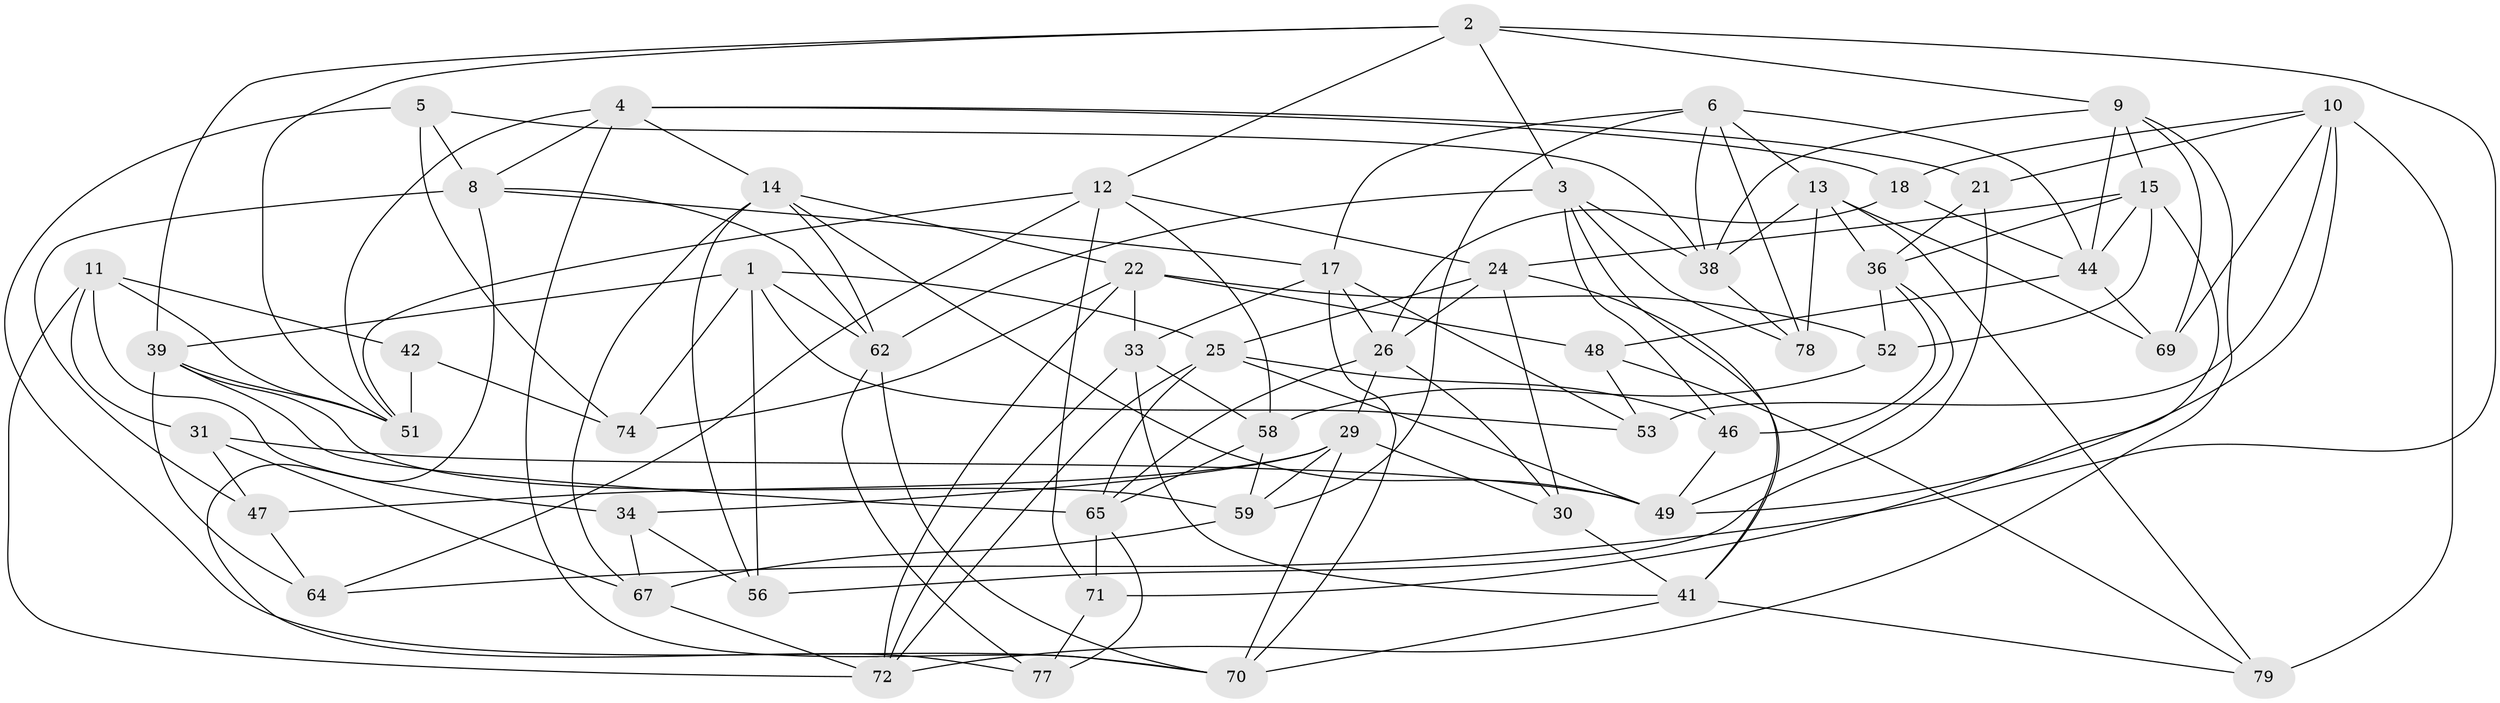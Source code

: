 // Generated by graph-tools (version 1.1) at 2025/52/02/27/25 19:52:34]
// undirected, 54 vertices, 139 edges
graph export_dot {
graph [start="1"]
  node [color=gray90,style=filled];
  1 [super="+60"];
  2 [super="+7"];
  3 [super="+16"];
  4 [super="+27"];
  5;
  6 [super="+45"];
  8 [super="+66"];
  9 [super="+43"];
  10 [super="+19"];
  11 [super="+20"];
  12 [super="+35"];
  13 [super="+23"];
  14 [super="+80"];
  15 [super="+28"];
  17 [super="+88"];
  18;
  21;
  22 [super="+37"];
  24 [super="+32"];
  25 [super="+68"];
  26 [super="+57"];
  29 [super="+40"];
  30;
  31;
  33 [super="+61"];
  34;
  36 [super="+87"];
  38 [super="+50"];
  39 [super="+81"];
  41 [super="+55"];
  42;
  44 [super="+75"];
  46;
  47;
  48;
  49 [super="+54"];
  51 [super="+63"];
  52;
  53;
  56;
  58 [super="+73"];
  59 [super="+85"];
  62 [super="+86"];
  64;
  65 [super="+83"];
  67 [super="+84"];
  69;
  70 [super="+76"];
  71;
  72 [super="+82"];
  74;
  77;
  78;
  79;
  1 -- 53;
  1 -- 56;
  1 -- 25;
  1 -- 74;
  1 -- 62;
  1 -- 39;
  2 -- 64;
  2 -- 9;
  2 -- 51;
  2 -- 39;
  2 -- 12;
  2 -- 3;
  3 -- 62;
  3 -- 78;
  3 -- 46;
  3 -- 41;
  3 -- 38;
  4 -- 18;
  4 -- 21;
  4 -- 8;
  4 -- 51;
  4 -- 14;
  4 -- 70;
  5 -- 74;
  5 -- 8;
  5 -- 70;
  5 -- 38;
  6 -- 59;
  6 -- 38;
  6 -- 78;
  6 -- 17;
  6 -- 44;
  6 -- 13;
  8 -- 47;
  8 -- 77;
  8 -- 62;
  8 -- 17;
  9 -- 69;
  9 -- 38;
  9 -- 72;
  9 -- 15;
  9 -- 44;
  10 -- 21;
  10 -- 79;
  10 -- 49;
  10 -- 53;
  10 -- 18;
  10 -- 69;
  11 -- 42 [weight=2];
  11 -- 34;
  11 -- 51;
  11 -- 72;
  11 -- 31;
  12 -- 64;
  12 -- 71;
  12 -- 58;
  12 -- 24;
  12 -- 51;
  13 -- 79;
  13 -- 38;
  13 -- 36;
  13 -- 78;
  13 -- 69;
  14 -- 22;
  14 -- 56;
  14 -- 62;
  14 -- 49;
  14 -- 67;
  15 -- 71;
  15 -- 36;
  15 -- 24;
  15 -- 52;
  15 -- 44;
  17 -- 53;
  17 -- 26;
  17 -- 70;
  17 -- 33;
  18 -- 26;
  18 -- 44;
  21 -- 56;
  21 -- 36;
  22 -- 74;
  22 -- 72;
  22 -- 48;
  22 -- 52;
  22 -- 33;
  24 -- 41;
  24 -- 25;
  24 -- 26;
  24 -- 30;
  25 -- 72;
  25 -- 65;
  25 -- 46;
  25 -- 49;
  26 -- 29;
  26 -- 30;
  26 -- 65;
  29 -- 70;
  29 -- 34;
  29 -- 30;
  29 -- 47;
  29 -- 59;
  30 -- 41;
  31 -- 47;
  31 -- 49;
  31 -- 67;
  33 -- 58 [weight=2];
  33 -- 72;
  33 -- 41;
  34 -- 56;
  34 -- 67;
  36 -- 52;
  36 -- 49;
  36 -- 46;
  38 -- 78;
  39 -- 64;
  39 -- 51;
  39 -- 65;
  39 -- 59;
  41 -- 70;
  41 -- 79;
  42 -- 74;
  42 -- 51;
  44 -- 48;
  44 -- 69;
  46 -- 49;
  47 -- 64;
  48 -- 79;
  48 -- 53;
  52 -- 58;
  58 -- 65;
  58 -- 59;
  59 -- 67 [weight=2];
  62 -- 70;
  62 -- 77;
  65 -- 71;
  65 -- 77;
  67 -- 72;
  71 -- 77;
}
